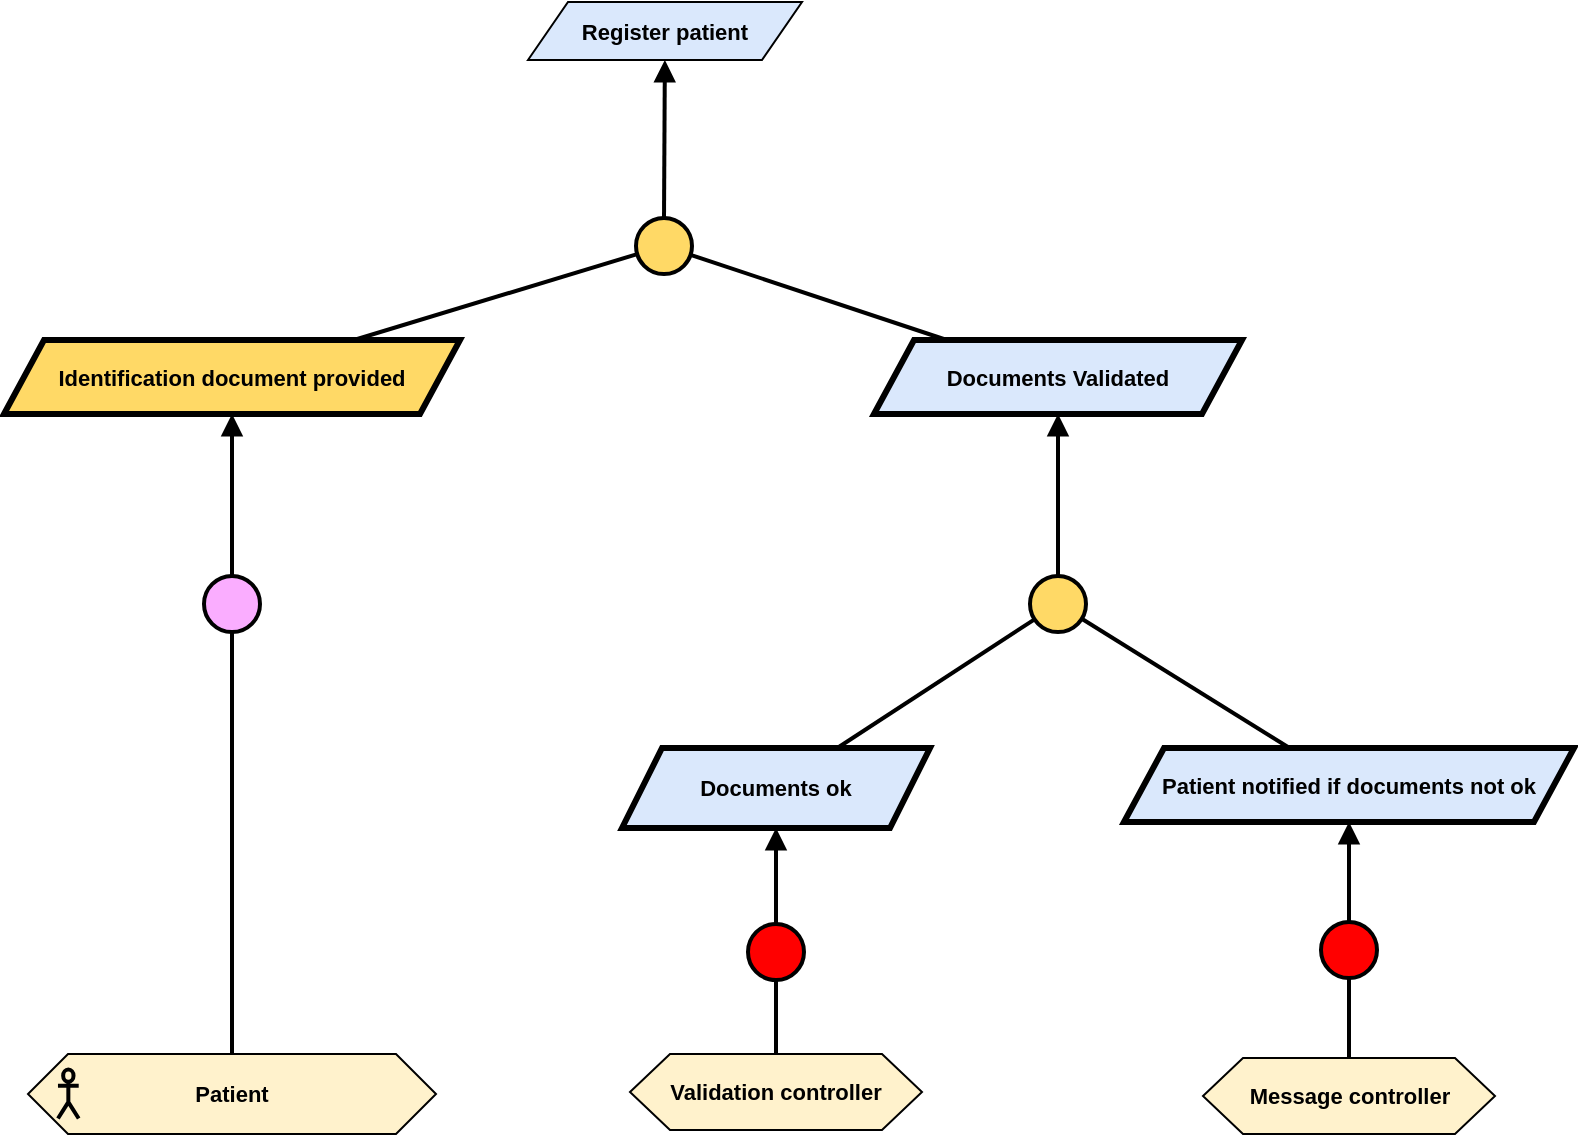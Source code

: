 <mxfile version="24.2.5" type="github">
  <diagram name="Page-1" id="FFHg5Bxd0vqpQ7yzcPRh">
    <mxGraphModel dx="7999" dy="-118" grid="0" gridSize="10" guides="1" tooltips="1" connect="1" arrows="1" fold="1" page="0" pageScale="1" pageWidth="827" pageHeight="1169" math="0" shadow="0">
      <root>
        <mxCell id="0" />
        <mxCell id="1" parent="0" />
        <mxCell id="au8BU1BXv1ZZ1Hnsvvc2-99" value="&lt;b&gt;Register patient&lt;/b&gt;" style="shape=parallelogram;perimeter=parallelogramPerimeter;whiteSpace=wrap;html=1;fixedSize=1;fillColor=#dae8fc;strokeColor=#000000;fontFamily=Helvetica;fontSize=11;fontColor=default;labelBackgroundColor=none;" vertex="1" parent="1">
          <mxGeometry x="-6217" y="1144" width="137" height="29" as="geometry" />
        </mxCell>
        <mxCell id="au8BU1BXv1ZZ1Hnsvvc2-140" value="&lt;div&gt;&lt;b&gt;Validation controller&lt;/b&gt;&lt;/div&gt;" style="shape=hexagon;perimeter=hexagonPerimeter2;whiteSpace=wrap;html=1;fixedSize=1;fillColor=#FFF2CC;fontFamily=Helvetica;fontSize=11;fontColor=default;labelBackgroundColor=none;" vertex="1" parent="1">
          <mxGeometry x="-6166" y="1670" width="146" height="38" as="geometry" />
        </mxCell>
        <mxCell id="au8BU1BXv1ZZ1Hnsvvc2-178" value="&lt;div&gt;&lt;b&gt;Message controller&lt;/b&gt;&lt;/div&gt;" style="shape=hexagon;perimeter=hexagonPerimeter2;whiteSpace=wrap;html=1;fixedSize=1;fillColor=#FFF2CC;fontFamily=Helvetica;fontSize=11;fontColor=default;labelBackgroundColor=none;" vertex="1" parent="1">
          <mxGeometry x="-5879.5" y="1672" width="146" height="38" as="geometry" />
        </mxCell>
        <mxCell id="au8BU1BXv1ZZ1Hnsvvc2-185" value="" style="group;fontFamily=Helvetica;fontSize=11;fontColor=default;labelBackgroundColor=default;" vertex="1" connectable="0" parent="1">
          <mxGeometry x="-6467" y="1670" width="204" height="40" as="geometry" />
        </mxCell>
        <mxCell id="au8BU1BXv1ZZ1Hnsvvc2-186" value="&lt;b&gt;Patient&lt;/b&gt;" style="shape=hexagon;perimeter=hexagonPerimeter2;whiteSpace=wrap;html=1;fixedSize=1;fillColor=#FFF2CC;fontFamily=Helvetica;fontSize=11;fontColor=default;labelBackgroundColor=none;" vertex="1" parent="au8BU1BXv1ZZ1Hnsvvc2-185">
          <mxGeometry width="204" height="40" as="geometry" />
        </mxCell>
        <mxCell id="au8BU1BXv1ZZ1Hnsvvc2-187" value="" style="shape=umlActor;verticalLabelPosition=bottom;verticalAlign=top;html=1;outlineConnect=0;fillColor=none;strokeWidth=2;fontFamily=Helvetica;fontSize=11;fontColor=default;labelBackgroundColor=default;" vertex="1" parent="au8BU1BXv1ZZ1Hnsvvc2-185">
          <mxGeometry x="14.983" y="7.75" width="10.373" height="24.5" as="geometry" />
        </mxCell>
        <mxCell id="au8BU1BXv1ZZ1Hnsvvc2-205" value="" style="ellipse;whiteSpace=wrap;html=1;aspect=fixed;fillColor=#FFD966;strokeWidth=2;" vertex="1" parent="1">
          <mxGeometry x="-6163" y="1252" width="28" height="28" as="geometry" />
        </mxCell>
        <mxCell id="au8BU1BXv1ZZ1Hnsvvc2-206" value="" style="endArrow=none;html=1;rounded=0;strokeWidth=2;" edge="1" parent="1" source="au8BU1BXv1ZZ1Hnsvvc2-209" target="au8BU1BXv1ZZ1Hnsvvc2-205">
          <mxGeometry width="50" height="50" relative="1" as="geometry">
            <mxPoint x="-5932.871" y="1335" as="sourcePoint" />
            <mxPoint x="-5544" y="1244" as="targetPoint" />
          </mxGeometry>
        </mxCell>
        <mxCell id="au8BU1BXv1ZZ1Hnsvvc2-207" value="&lt;b&gt;Documents Validated&lt;/b&gt;" style="shape=parallelogram;perimeter=parallelogramPerimeter;whiteSpace=wrap;html=1;fixedSize=1;fillColor=#dae8fc;strokeColor=#000000;strokeWidth=3;fontFamily=Helvetica;fontSize=11;fontColor=default;labelBackgroundColor=none;" vertex="1" parent="1">
          <mxGeometry x="-6044" y="1313" width="184" height="37" as="geometry" />
        </mxCell>
        <mxCell id="au8BU1BXv1ZZ1Hnsvvc2-208" value="" style="endArrow=none;html=1;rounded=0;strokeWidth=2;" edge="1" parent="1" source="au8BU1BXv1ZZ1Hnsvvc2-207" target="au8BU1BXv1ZZ1Hnsvvc2-205">
          <mxGeometry width="50" height="50" relative="1" as="geometry">
            <mxPoint x="-5824" y="1358" as="sourcePoint" />
            <mxPoint x="-5766" y="1300" as="targetPoint" />
          </mxGeometry>
        </mxCell>
        <mxCell id="au8BU1BXv1ZZ1Hnsvvc2-209" value="&lt;b&gt;Identification document provided&lt;/b&gt;" style="shape=parallelogram;perimeter=parallelogramPerimeter;whiteSpace=wrap;html=1;fixedSize=1;fillColor=#FFD966;strokeColor=#000000;strokeWidth=3;fontFamily=Helvetica;fontSize=11;fontColor=default;labelBackgroundColor=none;" vertex="1" parent="1">
          <mxGeometry x="-6479" y="1313" width="228" height="37" as="geometry" />
        </mxCell>
        <mxCell id="au8BU1BXv1ZZ1Hnsvvc2-210" value="" style="ellipse;whiteSpace=wrap;html=1;aspect=fixed;fillColor=#FAADFF;strokeWidth=2;fontFamily=Helvetica;fontSize=11;fontColor=default;labelBackgroundColor=default;" vertex="1" parent="1">
          <mxGeometry x="-6379" y="1431" width="28" height="28" as="geometry" />
        </mxCell>
        <mxCell id="au8BU1BXv1ZZ1Hnsvvc2-211" value="" style="endArrow=block;html=1;rounded=0;endFill=1;strokeWidth=2;strokeColor=default;align=center;verticalAlign=middle;fontFamily=Helvetica;fontSize=11;fontColor=default;labelBackgroundColor=default;" edge="1" parent="1" source="au8BU1BXv1ZZ1Hnsvvc2-210" target="au8BU1BXv1ZZ1Hnsvvc2-209">
          <mxGeometry width="50" height="50" relative="1" as="geometry">
            <mxPoint x="-6342.005" y="1485.472" as="sourcePoint" />
            <mxPoint x="-6346" y="1440.5" as="targetPoint" />
          </mxGeometry>
        </mxCell>
        <mxCell id="au8BU1BXv1ZZ1Hnsvvc2-213" value="" style="ellipse;whiteSpace=wrap;html=1;aspect=fixed;fillColor=#FF0000;strokeWidth=2;" vertex="1" parent="1">
          <mxGeometry x="-6107" y="1605" width="28" height="28" as="geometry" />
        </mxCell>
        <mxCell id="au8BU1BXv1ZZ1Hnsvvc2-214" value="" style="endArrow=none;html=1;rounded=0;strokeWidth=2;" edge="1" parent="1" source="au8BU1BXv1ZZ1Hnsvvc2-140" target="au8BU1BXv1ZZ1Hnsvvc2-213">
          <mxGeometry width="50" height="50" relative="1" as="geometry">
            <mxPoint x="-6052" y="1456.5" as="sourcePoint" />
            <mxPoint x="-5835" y="1373" as="targetPoint" />
          </mxGeometry>
        </mxCell>
        <mxCell id="au8BU1BXv1ZZ1Hnsvvc2-215" value="" style="endArrow=block;html=1;rounded=0;endFill=1;strokeWidth=2;" edge="1" parent="1" source="au8BU1BXv1ZZ1Hnsvvc2-213" target="au8BU1BXv1ZZ1Hnsvvc2-249">
          <mxGeometry width="50" height="50" relative="1" as="geometry">
            <mxPoint x="-5942" y="1598.5" as="sourcePoint" />
            <mxPoint x="-6084" y="1375.5" as="targetPoint" />
          </mxGeometry>
        </mxCell>
        <mxCell id="au8BU1BXv1ZZ1Hnsvvc2-216" value="" style="ellipse;whiteSpace=wrap;html=1;aspect=fixed;fillColor=#FF0000;strokeWidth=2;" vertex="1" parent="1">
          <mxGeometry x="-5820.5" y="1604" width="28" height="28" as="geometry" />
        </mxCell>
        <mxCell id="au8BU1BXv1ZZ1Hnsvvc2-218" value="" style="endArrow=block;html=1;rounded=0;endFill=1;strokeWidth=2;" edge="1" parent="1" source="au8BU1BXv1ZZ1Hnsvvc2-216" target="au8BU1BXv1ZZ1Hnsvvc2-254">
          <mxGeometry width="50" height="50" relative="1" as="geometry">
            <mxPoint x="-5728" y="1599.5" as="sourcePoint" />
            <mxPoint x="-5838" y="1373" as="targetPoint" />
          </mxGeometry>
        </mxCell>
        <mxCell id="au8BU1BXv1ZZ1Hnsvvc2-249" value="&lt;b&gt;Documents ok&lt;/b&gt;" style="shape=parallelogram;perimeter=parallelogramPerimeter;whiteSpace=wrap;html=1;fixedSize=1;fillColor=#dae8fc;strokeColor=#000000;fontFamily=Helvetica;fontSize=11;fontColor=default;labelBackgroundColor=none;strokeWidth=3;" vertex="1" parent="1">
          <mxGeometry x="-6170" y="1517" width="154" height="40" as="geometry" />
        </mxCell>
        <mxCell id="au8BU1BXv1ZZ1Hnsvvc2-251" value="" style="ellipse;whiteSpace=wrap;html=1;aspect=fixed;fillColor=#FFD966;strokeWidth=2;" vertex="1" parent="1">
          <mxGeometry x="-5966" y="1431" width="28" height="28" as="geometry" />
        </mxCell>
        <mxCell id="au8BU1BXv1ZZ1Hnsvvc2-252" value="" style="endArrow=block;html=1;rounded=0;endFill=1;strokeWidth=2;" edge="1" parent="1" source="au8BU1BXv1ZZ1Hnsvvc2-251" target="au8BU1BXv1ZZ1Hnsvvc2-207">
          <mxGeometry width="50" height="50" relative="1" as="geometry">
            <mxPoint x="-6121.005" y="1451.972" as="sourcePoint" />
            <mxPoint x="-6076.81" y="1363" as="targetPoint" />
          </mxGeometry>
        </mxCell>
        <mxCell id="au8BU1BXv1ZZ1Hnsvvc2-253" value="" style="endArrow=none;html=1;rounded=0;strokeWidth=2;" edge="1" parent="1" source="au8BU1BXv1ZZ1Hnsvvc2-249" target="au8BU1BXv1ZZ1Hnsvvc2-251">
          <mxGeometry width="50" height="50" relative="1" as="geometry">
            <mxPoint x="-6122" y="1514" as="sourcePoint" />
            <mxPoint x="-6097" y="1450" as="targetPoint" />
          </mxGeometry>
        </mxCell>
        <mxCell id="au8BU1BXv1ZZ1Hnsvvc2-254" value="&lt;b&gt;Patient notified if documents not ok&lt;/b&gt;" style="shape=parallelogram;perimeter=parallelogramPerimeter;whiteSpace=wrap;html=1;fixedSize=1;fillColor=#dae8fc;strokeColor=#000000;strokeWidth=3;fontFamily=Helvetica;fontSize=11;fontColor=default;labelBackgroundColor=none;" vertex="1" parent="1">
          <mxGeometry x="-5919" y="1517" width="225" height="37" as="geometry" />
        </mxCell>
        <mxCell id="au8BU1BXv1ZZ1Hnsvvc2-268" value="" style="endArrow=block;html=1;rounded=0;endFill=1;strokeWidth=2;" edge="1" source="au8BU1BXv1ZZ1Hnsvvc2-205" parent="1" target="au8BU1BXv1ZZ1Hnsvvc2-99">
          <mxGeometry width="50" height="50" relative="1" as="geometry">
            <mxPoint x="-6172.199" y="1210.375" as="sourcePoint" />
            <mxPoint x="-6182" y="1169" as="targetPoint" />
          </mxGeometry>
        </mxCell>
        <mxCell id="au8BU1BXv1ZZ1Hnsvvc2-270" value="" style="endArrow=none;html=1;rounded=0;strokeWidth=2;" edge="1" parent="1" source="au8BU1BXv1ZZ1Hnsvvc2-254" target="au8BU1BXv1ZZ1Hnsvvc2-251">
          <mxGeometry width="50" height="50" relative="1" as="geometry">
            <mxPoint x="-6179" y="1575" as="sourcePoint" />
            <mxPoint x="-6120" y="1482" as="targetPoint" />
          </mxGeometry>
        </mxCell>
        <mxCell id="au8BU1BXv1ZZ1Hnsvvc2-271" value="" style="endArrow=none;html=1;rounded=0;strokeWidth=2;" edge="1" parent="1" source="au8BU1BXv1ZZ1Hnsvvc2-186" target="au8BU1BXv1ZZ1Hnsvvc2-210">
          <mxGeometry width="50" height="50" relative="1" as="geometry">
            <mxPoint x="-6388" y="1726" as="sourcePoint" />
            <mxPoint x="-6385" y="1643" as="targetPoint" />
          </mxGeometry>
        </mxCell>
        <mxCell id="au8BU1BXv1ZZ1Hnsvvc2-274" value="" style="endArrow=none;html=1;rounded=0;strokeWidth=2;" edge="1" parent="1" source="au8BU1BXv1ZZ1Hnsvvc2-178" target="au8BU1BXv1ZZ1Hnsvvc2-216">
          <mxGeometry width="50" height="50" relative="1" as="geometry">
            <mxPoint x="-5822.5" y="1735" as="sourcePoint" />
            <mxPoint x="-5822.5" y="1703" as="targetPoint" />
          </mxGeometry>
        </mxCell>
      </root>
    </mxGraphModel>
  </diagram>
</mxfile>

